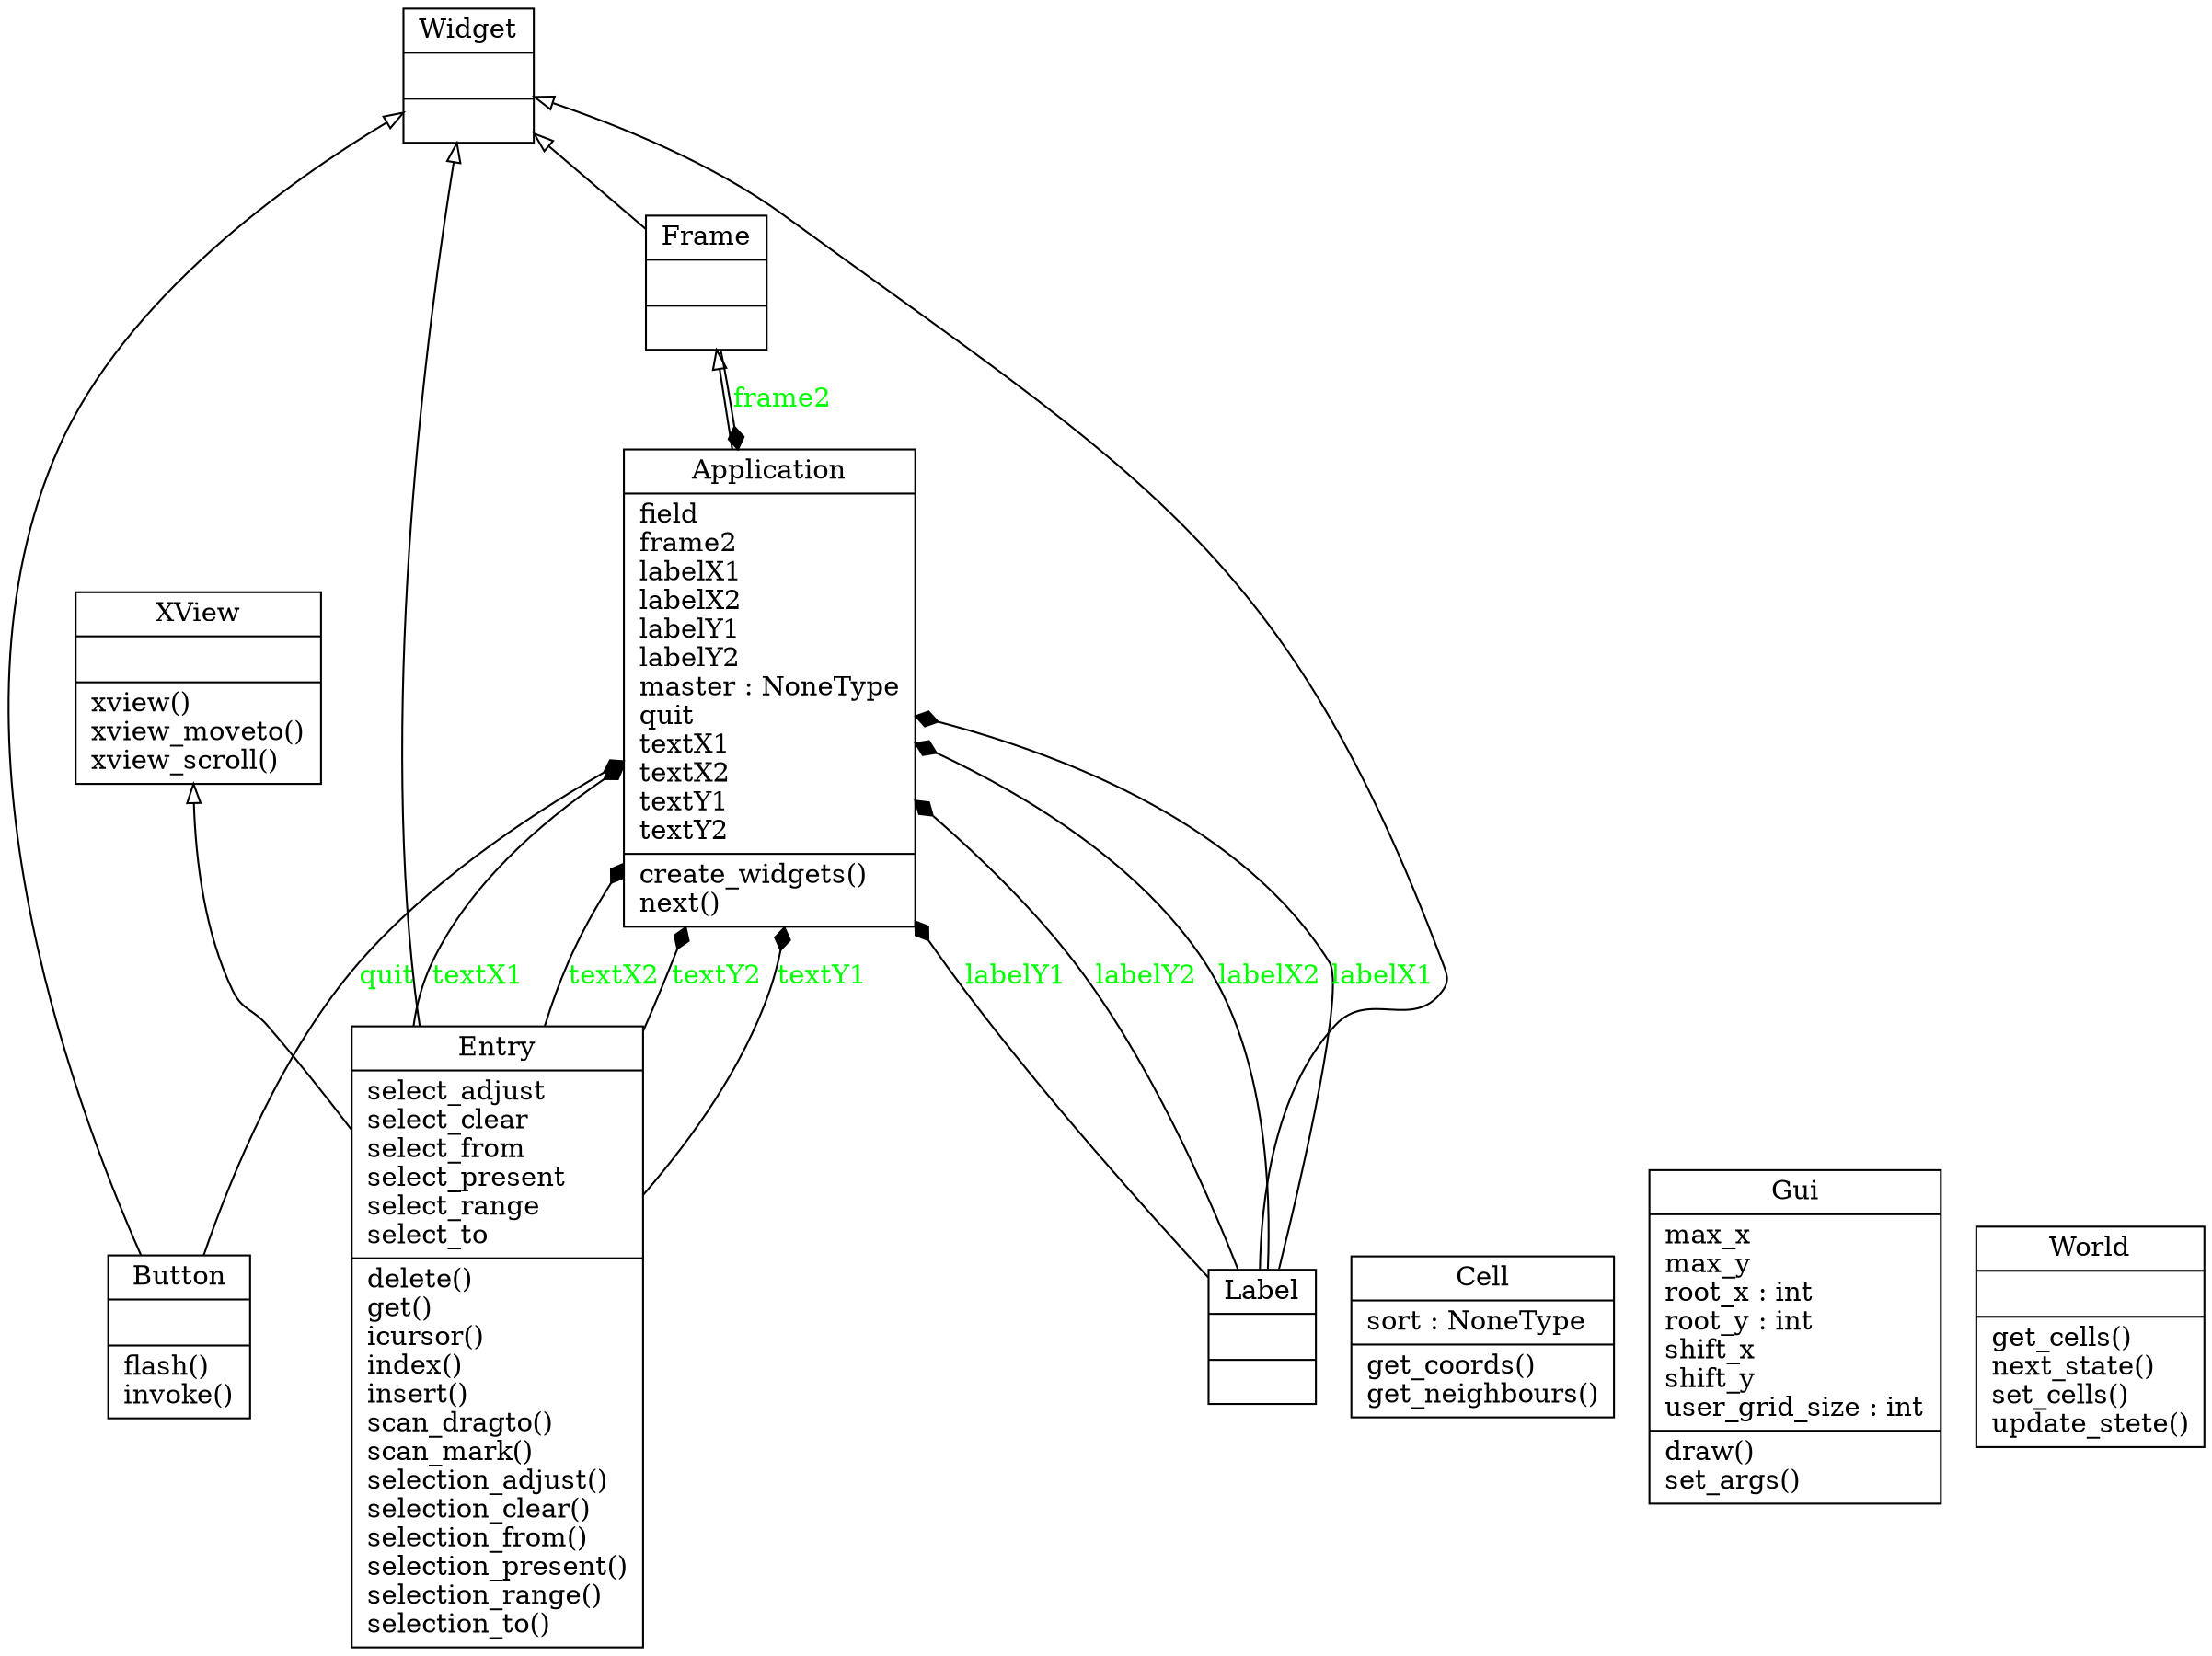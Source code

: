 digraph "classes" {
charset="utf-8"
rankdir=BT
"0" [label="{Application|field\lframe2\llabelX1\llabelX2\llabelY1\llabelY2\lmaster : NoneType\lquit\ltextX1\ltextX2\ltextY1\ltextY2\l|create_widgets()\lnext()\l}", shape="record"];
"1" [label="{Button|\l|flash()\linvoke()\l}", shape="record"];
"2" [label="{Cell|sort : NoneType\l|get_coords()\lget_neighbours()\l}", shape="record"];
"3" [label="{Entry|select_adjust\lselect_clear\lselect_from\lselect_present\lselect_range\lselect_to\l|delete()\lget()\licursor()\lindex()\linsert()\lscan_dragto()\lscan_mark()\lselection_adjust()\lselection_clear()\lselection_from()\lselection_present()\lselection_range()\lselection_to()\l}", shape="record"];
"4" [label="{Frame|\l|}", shape="record"];
"5" [label="{Gui|max_x\lmax_y\lroot_x : int\lroot_y : int\lshift_x\lshift_y\luser_grid_size : int\l|draw()\lset_args()\l}", shape="record"];
"6" [label="{Label|\l|}", shape="record"];
"7" [label="{Widget|\l|}", shape="record"];
"8" [label="{World|\l|get_cells()\lnext_state()\lset_cells()\lupdate_stete()\l}", shape="record"];
"9" [label="{XView|\l|xview()\lxview_moveto()\lxview_scroll()\l}", shape="record"];
"0" -> "4" [arrowhead="empty", arrowtail="none"];
"1" -> "7" [arrowhead="empty", arrowtail="none"];
"3" -> "7" [arrowhead="empty", arrowtail="none"];
"3" -> "9" [arrowhead="empty", arrowtail="none"];
"4" -> "7" [arrowhead="empty", arrowtail="none"];
"6" -> "7" [arrowhead="empty", arrowtail="none"];
"1" -> "0" [arrowhead="diamond", arrowtail="none", fontcolor="green", label="quit", style="solid"];
"3" -> "0" [arrowhead="diamond", arrowtail="none", fontcolor="green", label="textX1", style="solid"];
"3" -> "0" [arrowhead="diamond", arrowtail="none", fontcolor="green", label="textX2", style="solid"];
"3" -> "0" [arrowhead="diamond", arrowtail="none", fontcolor="green", label="textY2", style="solid"];
"3" -> "0" [arrowhead="diamond", arrowtail="none", fontcolor="green", label="textY1", style="solid"];
"4" -> "0" [arrowhead="diamond", arrowtail="none", fontcolor="green", label="frame2", style="solid"];
"6" -> "0" [arrowhead="diamond", arrowtail="none", fontcolor="green", label="labelY2", style="solid"];
"6" -> "0" [arrowhead="diamond", arrowtail="none", fontcolor="green", label="labelX2", style="solid"];
"6" -> "0" [arrowhead="diamond", arrowtail="none", fontcolor="green", label="labelX1", style="solid"];
"6" -> "0" [arrowhead="diamond", arrowtail="none", fontcolor="green", label="labelY1", style="solid"];
}
